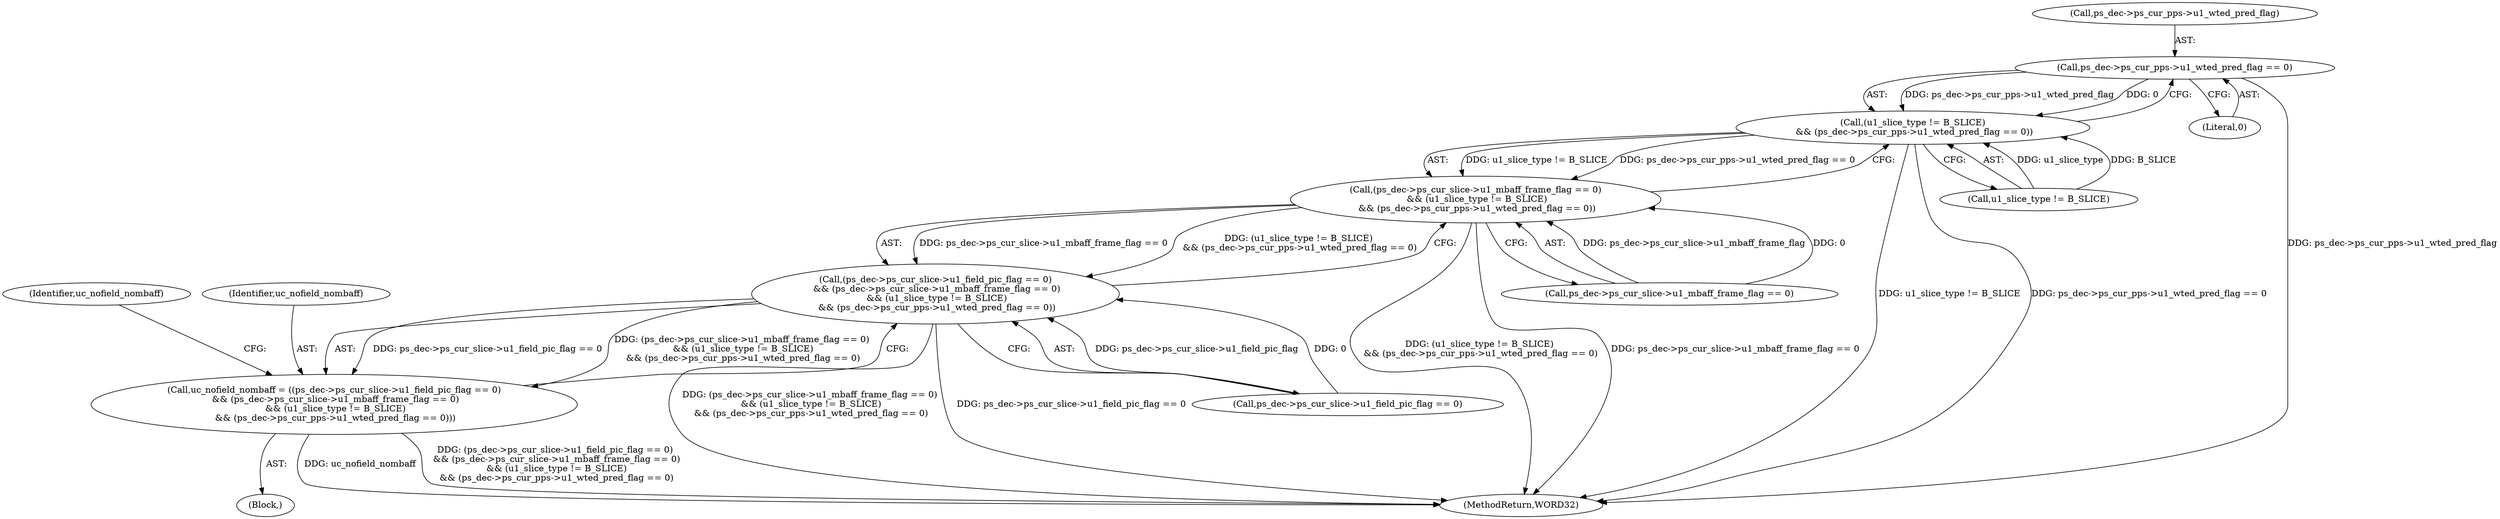 digraph "0_Android_8b5fd8f24eba5dd19ab2f80ea11a9125aa882ae2@pointer" {
"1001723" [label="(Call,ps_dec->ps_cur_pps->u1_wted_pred_flag == 0)"];
"1001719" [label="(Call,(u1_slice_type != B_SLICE)\n && (ps_dec->ps_cur_pps->u1_wted_pred_flag == 0))"];
"1001711" [label="(Call,(ps_dec->ps_cur_slice->u1_mbaff_frame_flag == 0)\n && (u1_slice_type != B_SLICE)\n && (ps_dec->ps_cur_pps->u1_wted_pred_flag == 0))"];
"1001703" [label="(Call,(ps_dec->ps_cur_slice->u1_field_pic_flag == 0)\n && (ps_dec->ps_cur_slice->u1_mbaff_frame_flag == 0)\n && (u1_slice_type != B_SLICE)\n && (ps_dec->ps_cur_pps->u1_wted_pred_flag == 0))"];
"1001701" [label="(Call,uc_nofield_nombaff = ((ps_dec->ps_cur_slice->u1_field_pic_flag == 0)\n && (ps_dec->ps_cur_slice->u1_mbaff_frame_flag == 0)\n && (u1_slice_type != B_SLICE)\n && (ps_dec->ps_cur_pps->u1_wted_pred_flag == 0)))"];
"1001729" [label="(Literal,0)"];
"1002544" [label="(MethodReturn,WORD32)"];
"1001723" [label="(Call,ps_dec->ps_cur_pps->u1_wted_pred_flag == 0)"];
"1001719" [label="(Call,(u1_slice_type != B_SLICE)\n && (ps_dec->ps_cur_pps->u1_wted_pred_flag == 0))"];
"1001731" [label="(Identifier,uc_nofield_nombaff)"];
"1001701" [label="(Call,uc_nofield_nombaff = ((ps_dec->ps_cur_slice->u1_field_pic_flag == 0)\n && (ps_dec->ps_cur_slice->u1_mbaff_frame_flag == 0)\n && (u1_slice_type != B_SLICE)\n && (ps_dec->ps_cur_pps->u1_wted_pred_flag == 0)))"];
"1001704" [label="(Call,ps_dec->ps_cur_slice->u1_field_pic_flag == 0)"];
"1001724" [label="(Call,ps_dec->ps_cur_pps->u1_wted_pred_flag)"];
"1001702" [label="(Identifier,uc_nofield_nombaff)"];
"1001699" [label="(Block,)"];
"1001711" [label="(Call,(ps_dec->ps_cur_slice->u1_mbaff_frame_flag == 0)\n && (u1_slice_type != B_SLICE)\n && (ps_dec->ps_cur_pps->u1_wted_pred_flag == 0))"];
"1001703" [label="(Call,(ps_dec->ps_cur_slice->u1_field_pic_flag == 0)\n && (ps_dec->ps_cur_slice->u1_mbaff_frame_flag == 0)\n && (u1_slice_type != B_SLICE)\n && (ps_dec->ps_cur_pps->u1_wted_pred_flag == 0))"];
"1001712" [label="(Call,ps_dec->ps_cur_slice->u1_mbaff_frame_flag == 0)"];
"1001720" [label="(Call,u1_slice_type != B_SLICE)"];
"1001723" -> "1001719"  [label="AST: "];
"1001723" -> "1001729"  [label="CFG: "];
"1001724" -> "1001723"  [label="AST: "];
"1001729" -> "1001723"  [label="AST: "];
"1001719" -> "1001723"  [label="CFG: "];
"1001723" -> "1002544"  [label="DDG: ps_dec->ps_cur_pps->u1_wted_pred_flag"];
"1001723" -> "1001719"  [label="DDG: ps_dec->ps_cur_pps->u1_wted_pred_flag"];
"1001723" -> "1001719"  [label="DDG: 0"];
"1001719" -> "1001711"  [label="AST: "];
"1001719" -> "1001720"  [label="CFG: "];
"1001720" -> "1001719"  [label="AST: "];
"1001711" -> "1001719"  [label="CFG: "];
"1001719" -> "1002544"  [label="DDG: u1_slice_type != B_SLICE"];
"1001719" -> "1002544"  [label="DDG: ps_dec->ps_cur_pps->u1_wted_pred_flag == 0"];
"1001719" -> "1001711"  [label="DDG: u1_slice_type != B_SLICE"];
"1001719" -> "1001711"  [label="DDG: ps_dec->ps_cur_pps->u1_wted_pred_flag == 0"];
"1001720" -> "1001719"  [label="DDG: u1_slice_type"];
"1001720" -> "1001719"  [label="DDG: B_SLICE"];
"1001711" -> "1001703"  [label="AST: "];
"1001711" -> "1001712"  [label="CFG: "];
"1001712" -> "1001711"  [label="AST: "];
"1001703" -> "1001711"  [label="CFG: "];
"1001711" -> "1002544"  [label="DDG: (u1_slice_type != B_SLICE)\n && (ps_dec->ps_cur_pps->u1_wted_pred_flag == 0)"];
"1001711" -> "1002544"  [label="DDG: ps_dec->ps_cur_slice->u1_mbaff_frame_flag == 0"];
"1001711" -> "1001703"  [label="DDG: ps_dec->ps_cur_slice->u1_mbaff_frame_flag == 0"];
"1001711" -> "1001703"  [label="DDG: (u1_slice_type != B_SLICE)\n && (ps_dec->ps_cur_pps->u1_wted_pred_flag == 0)"];
"1001712" -> "1001711"  [label="DDG: ps_dec->ps_cur_slice->u1_mbaff_frame_flag"];
"1001712" -> "1001711"  [label="DDG: 0"];
"1001703" -> "1001701"  [label="AST: "];
"1001703" -> "1001704"  [label="CFG: "];
"1001704" -> "1001703"  [label="AST: "];
"1001701" -> "1001703"  [label="CFG: "];
"1001703" -> "1002544"  [label="DDG: (ps_dec->ps_cur_slice->u1_mbaff_frame_flag == 0)\n && (u1_slice_type != B_SLICE)\n && (ps_dec->ps_cur_pps->u1_wted_pred_flag == 0)"];
"1001703" -> "1002544"  [label="DDG: ps_dec->ps_cur_slice->u1_field_pic_flag == 0"];
"1001703" -> "1001701"  [label="DDG: ps_dec->ps_cur_slice->u1_field_pic_flag == 0"];
"1001703" -> "1001701"  [label="DDG: (ps_dec->ps_cur_slice->u1_mbaff_frame_flag == 0)\n && (u1_slice_type != B_SLICE)\n && (ps_dec->ps_cur_pps->u1_wted_pred_flag == 0)"];
"1001704" -> "1001703"  [label="DDG: ps_dec->ps_cur_slice->u1_field_pic_flag"];
"1001704" -> "1001703"  [label="DDG: 0"];
"1001701" -> "1001699"  [label="AST: "];
"1001702" -> "1001701"  [label="AST: "];
"1001731" -> "1001701"  [label="CFG: "];
"1001701" -> "1002544"  [label="DDG: uc_nofield_nombaff"];
"1001701" -> "1002544"  [label="DDG: (ps_dec->ps_cur_slice->u1_field_pic_flag == 0)\n && (ps_dec->ps_cur_slice->u1_mbaff_frame_flag == 0)\n && (u1_slice_type != B_SLICE)\n && (ps_dec->ps_cur_pps->u1_wted_pred_flag == 0)"];
}

